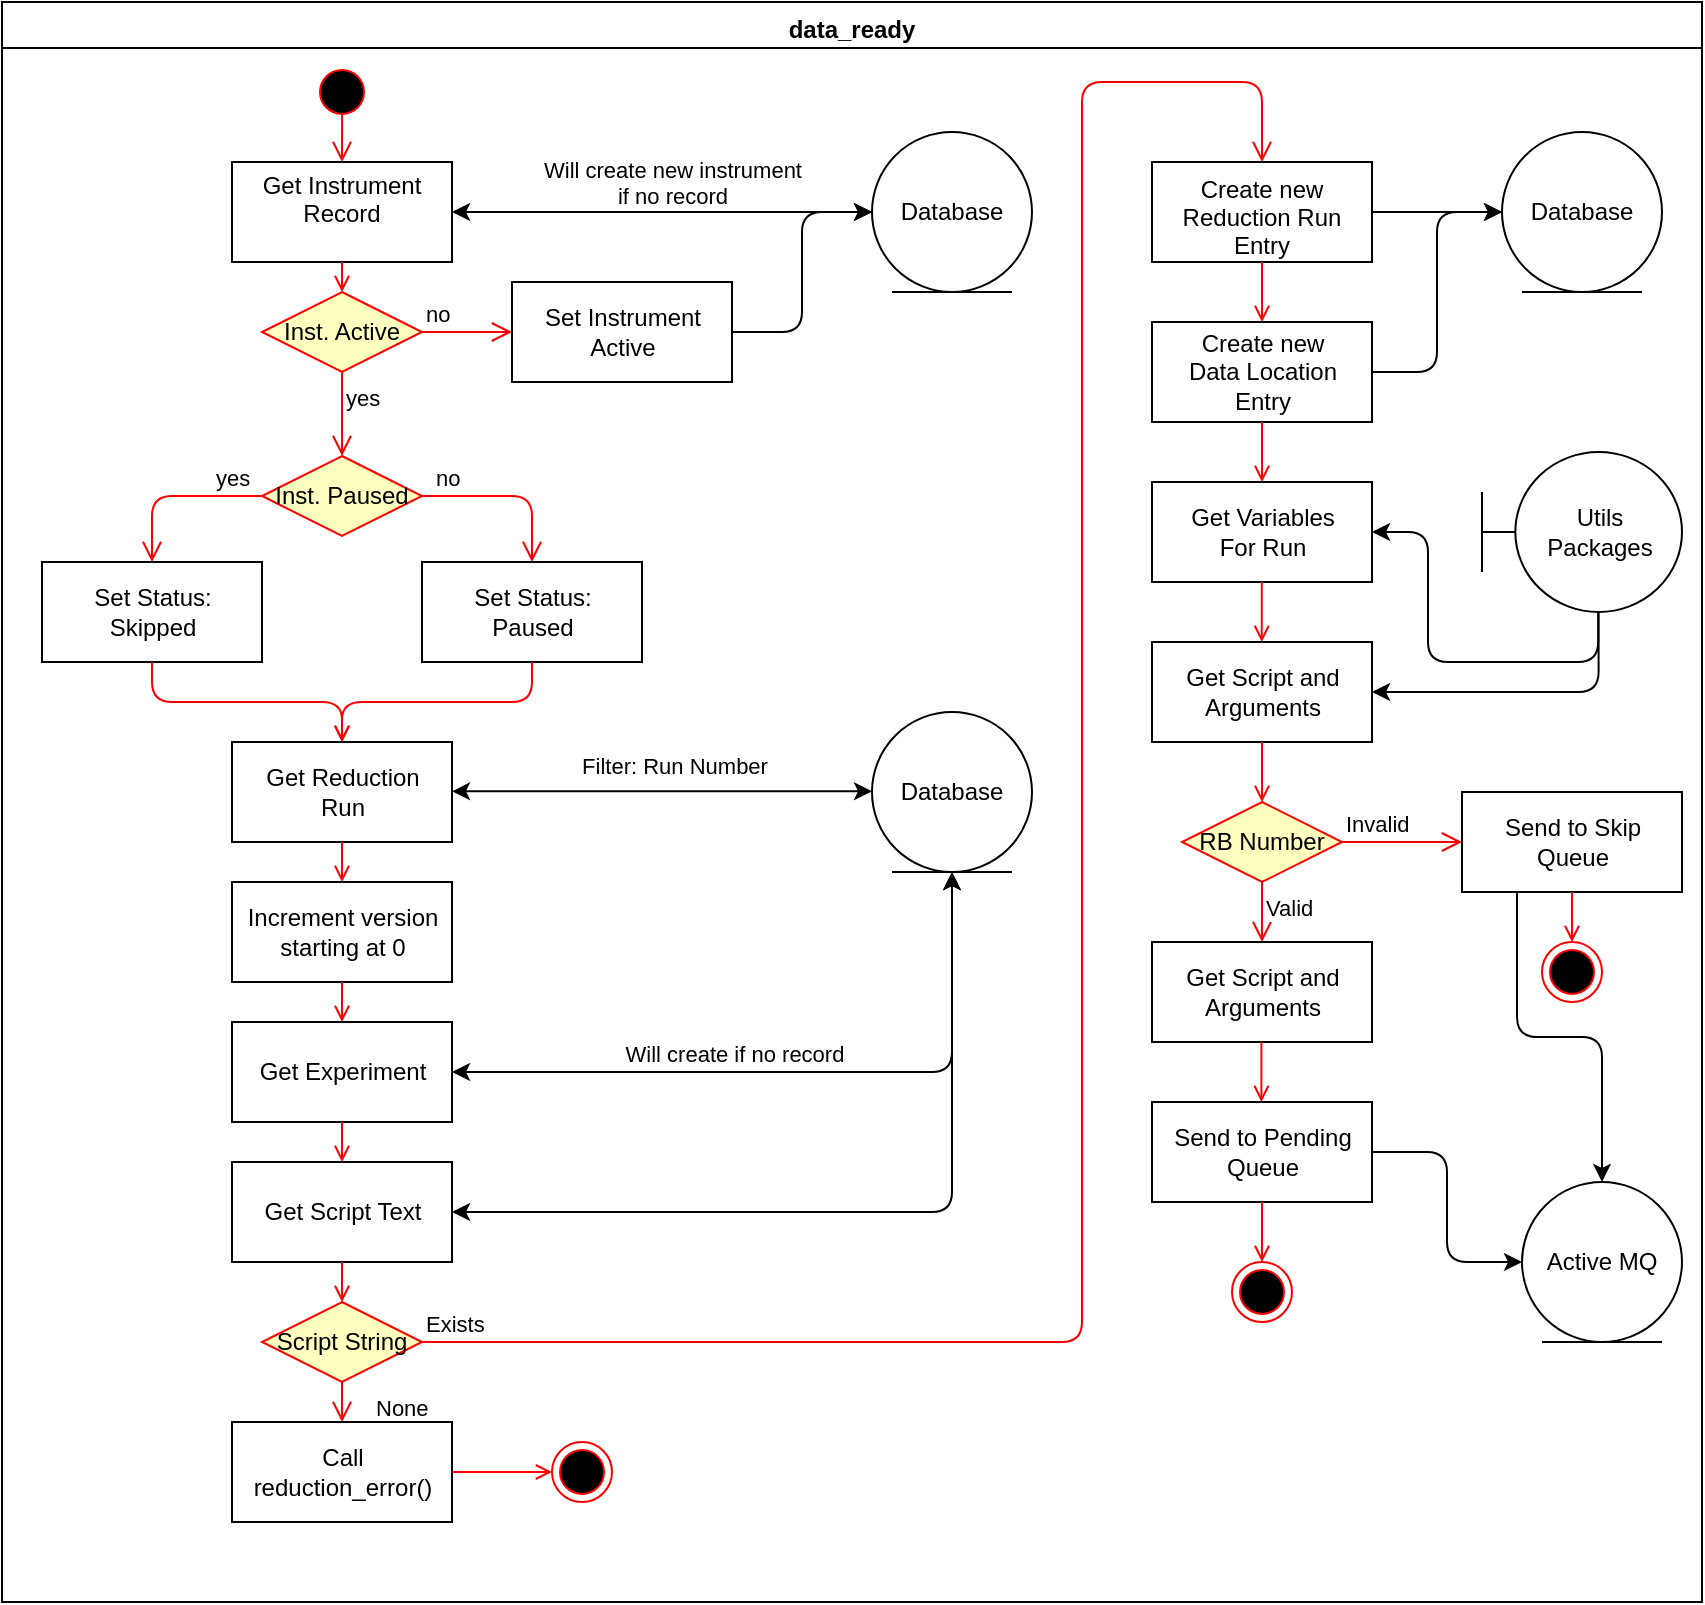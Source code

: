 <mxfile version="13.2.4" type="device"><diagram name="Page-1" id="e7e014a7-5840-1c2e-5031-d8a46d1fe8dd"><mxGraphModel dx="2031" dy="1044" grid="1" gridSize="10" guides="1" tooltips="1" connect="1" arrows="1" fold="1" page="1" pageScale="1" pageWidth="1169" pageHeight="826" background="#ffffff" math="0" shadow="0"><root><mxCell id="0"/><mxCell id="1" parent="0"/><mxCell id="3QXmNHxLHJcc0ZJm6SRi-41" value="data_ready" style="swimlane;whiteSpace=wrap;verticalAlign=top;" vertex="1" parent="1"><mxGeometry x="50" y="13" width="850" height="800" as="geometry"/></mxCell><mxCell id="3QXmNHxLHJcc0ZJm6SRi-42" value="" style="ellipse;shape=startState;fillColor=#000000;strokeColor=#ff0000;" vertex="1" parent="3QXmNHxLHJcc0ZJm6SRi-41"><mxGeometry x="155" y="30" width="30" height="30" as="geometry"/></mxCell><mxCell id="3QXmNHxLHJcc0ZJm6SRi-43" value="" style="edgeStyle=elbowEdgeStyle;elbow=horizontal;verticalAlign=bottom;endArrow=open;endSize=8;strokeColor=#FF0000;endFill=1;rounded=0;exitX=0.501;exitY=0.85;exitDx=0;exitDy=0;exitPerimeter=0;" edge="1" parent="3QXmNHxLHJcc0ZJm6SRi-41" source="3QXmNHxLHJcc0ZJm6SRi-42" target="3QXmNHxLHJcc0ZJm6SRi-44"><mxGeometry x="-307.5" y="-60" as="geometry"><mxPoint x="-292.5" y="10" as="targetPoint"/></mxGeometry></mxCell><mxCell id="3QXmNHxLHJcc0ZJm6SRi-44" value="Get Instrument&#xA;Record&#xA;" style="" vertex="1" parent="3QXmNHxLHJcc0ZJm6SRi-41"><mxGeometry x="115" y="80" width="110" height="50" as="geometry"/></mxCell><mxCell id="3QXmNHxLHJcc0ZJm6SRi-46" value="" style="endArrow=open;strokeColor=#FF0000;endFill=1;rounded=0;entryX=0.5;entryY=0;entryDx=0;entryDy=0;" edge="1" parent="3QXmNHxLHJcc0ZJm6SRi-41" source="3QXmNHxLHJcc0ZJm6SRi-44" target="3QXmNHxLHJcc0ZJm6SRi-101"><mxGeometry relative="1" as="geometry"><mxPoint x="170" y="150" as="targetPoint"/></mxGeometry></mxCell><mxCell id="3QXmNHxLHJcc0ZJm6SRi-98" value="Database" style="ellipse;shape=umlEntity;whiteSpace=wrap;html=1;" vertex="1" parent="3QXmNHxLHJcc0ZJm6SRi-41"><mxGeometry x="435" y="65" width="80" height="80" as="geometry"/></mxCell><mxCell id="3QXmNHxLHJcc0ZJm6SRi-99" value="" style="endArrow=classic;startArrow=classic;html=1;exitX=1;exitY=0.5;exitDx=0;exitDy=0;entryX=0;entryY=0.5;entryDx=0;entryDy=0;" edge="1" parent="3QXmNHxLHJcc0ZJm6SRi-41" source="3QXmNHxLHJcc0ZJm6SRi-44" target="3QXmNHxLHJcc0ZJm6SRi-98"><mxGeometry width="50" height="50" relative="1" as="geometry"><mxPoint x="105" y="280" as="sourcePoint"/><mxPoint x="155" y="230" as="targetPoint"/></mxGeometry></mxCell><mxCell id="3QXmNHxLHJcc0ZJm6SRi-100" value="&lt;div&gt;Will create new instrument&lt;/div&gt;&lt;div&gt;if no record&lt;br&gt;&lt;/div&gt;" style="edgeLabel;html=1;align=center;verticalAlign=bottom;resizable=0;points=[];" vertex="1" connectable="0" parent="3QXmNHxLHJcc0ZJm6SRi-99"><mxGeometry x="0.243" y="-1" relative="1" as="geometry"><mxPoint x="-20.48" y="-1" as="offset"/></mxGeometry></mxCell><mxCell id="3QXmNHxLHJcc0ZJm6SRi-101" value="Inst. Active" style="rhombus;whiteSpace=wrap;html=1;fillColor=#ffffc0;strokeColor=#ff0000;" vertex="1" parent="3QXmNHxLHJcc0ZJm6SRi-41"><mxGeometry x="130" y="145" width="80" height="40" as="geometry"/></mxCell><mxCell id="3QXmNHxLHJcc0ZJm6SRi-102" value="no" style="edgeStyle=orthogonalEdgeStyle;html=1;align=left;verticalAlign=bottom;endArrow=open;endSize=8;strokeColor=#ff0000;entryX=0;entryY=0.5;entryDx=0;entryDy=0;" edge="1" source="3QXmNHxLHJcc0ZJm6SRi-101" parent="3QXmNHxLHJcc0ZJm6SRi-41" target="3QXmNHxLHJcc0ZJm6SRi-104"><mxGeometry x="-1" relative="1" as="geometry"><mxPoint x="305" y="173" as="targetPoint"/><Array as="points"/></mxGeometry></mxCell><mxCell id="3QXmNHxLHJcc0ZJm6SRi-103" value="yes" style="edgeStyle=orthogonalEdgeStyle;html=1;align=left;verticalAlign=top;endArrow=open;endSize=8;strokeColor=#ff0000;entryX=0.5;entryY=0;entryDx=0;entryDy=0;" edge="1" source="3QXmNHxLHJcc0ZJm6SRi-101" parent="3QXmNHxLHJcc0ZJm6SRi-41" target="3QXmNHxLHJcc0ZJm6SRi-108"><mxGeometry x="-1" relative="1" as="geometry"><mxPoint x="175" y="237" as="targetPoint"/><Array as="points"/></mxGeometry></mxCell><mxCell id="3QXmNHxLHJcc0ZJm6SRi-104" value="&lt;div&gt;Set Instrument&lt;/div&gt;&lt;div&gt;Active&lt;br&gt;&lt;/div&gt;" style="html=1;" vertex="1" parent="3QXmNHxLHJcc0ZJm6SRi-41"><mxGeometry x="255" y="140" width="110" height="50" as="geometry"/></mxCell><mxCell id="3QXmNHxLHJcc0ZJm6SRi-106" value="" style="endArrow=classic;html=1;exitX=1;exitY=0.5;exitDx=0;exitDy=0;edgeStyle=orthogonalEdgeStyle;entryX=0;entryY=0.5;entryDx=0;entryDy=0;" edge="1" parent="3QXmNHxLHJcc0ZJm6SRi-41" source="3QXmNHxLHJcc0ZJm6SRi-104" target="3QXmNHxLHJcc0ZJm6SRi-98"><mxGeometry width="50" height="50" relative="1" as="geometry"><mxPoint x="315" y="217" as="sourcePoint"/><mxPoint x="445" y="177" as="targetPoint"/></mxGeometry></mxCell><mxCell id="3QXmNHxLHJcc0ZJm6SRi-108" value="Inst. Paused" style="rhombus;whiteSpace=wrap;html=1;fillColor=#ffffc0;strokeColor=#ff0000;" vertex="1" parent="3QXmNHxLHJcc0ZJm6SRi-41"><mxGeometry x="130" y="227" width="80" height="40" as="geometry"/></mxCell><mxCell id="3QXmNHxLHJcc0ZJm6SRi-109" value="no" style="edgeStyle=orthogonalEdgeStyle;html=1;align=left;verticalAlign=bottom;endArrow=open;endSize=8;strokeColor=#ff0000;entryX=0.5;entryY=0;entryDx=0;entryDy=0;exitX=1;exitY=0.5;exitDx=0;exitDy=0;" edge="1" source="3QXmNHxLHJcc0ZJm6SRi-108" parent="3QXmNHxLHJcc0ZJm6SRi-41" target="3QXmNHxLHJcc0ZJm6SRi-111"><mxGeometry x="-0.886" relative="1" as="geometry"><mxPoint x="310" y="273" as="targetPoint"/><mxPoint as="offset"/></mxGeometry></mxCell><mxCell id="3QXmNHxLHJcc0ZJm6SRi-110" value="yes" style="edgeStyle=orthogonalEdgeStyle;html=1;align=left;verticalAlign=bottom;endArrow=open;endSize=8;strokeColor=#ff0000;exitX=0;exitY=0.5;exitDx=0;exitDy=0;entryX=0.5;entryY=0;entryDx=0;entryDy=0;" edge="1" source="3QXmNHxLHJcc0ZJm6SRi-108" parent="3QXmNHxLHJcc0ZJm6SRi-41" target="3QXmNHxLHJcc0ZJm6SRi-112"><mxGeometry x="-0.432" relative="1" as="geometry"><mxPoint x="170" y="353" as="targetPoint"/><mxPoint as="offset"/></mxGeometry></mxCell><mxCell id="3QXmNHxLHJcc0ZJm6SRi-111" value="&lt;div&gt;Set Status:&lt;/div&gt;&lt;div&gt;Paused&lt;br&gt;&lt;/div&gt;" style="html=1;" vertex="1" parent="3QXmNHxLHJcc0ZJm6SRi-41"><mxGeometry x="210" y="280" width="110" height="50" as="geometry"/></mxCell><mxCell id="3QXmNHxLHJcc0ZJm6SRi-112" value="&lt;div&gt;Set Status:&lt;/div&gt;&lt;div&gt;Skipped&lt;br&gt;&lt;/div&gt;" style="html=1;" vertex="1" parent="3QXmNHxLHJcc0ZJm6SRi-41"><mxGeometry x="20" y="280" width="110" height="50" as="geometry"/></mxCell><mxCell id="3QXmNHxLHJcc0ZJm6SRi-113" value="&lt;div&gt;Get Reduction&lt;/div&gt;&lt;div&gt;Run&lt;br&gt;&lt;/div&gt;" style="html=1;" vertex="1" parent="3QXmNHxLHJcc0ZJm6SRi-41"><mxGeometry x="115" y="370" width="110" height="50" as="geometry"/></mxCell><mxCell id="3QXmNHxLHJcc0ZJm6SRi-114" value="Database" style="ellipse;shape=umlEntity;whiteSpace=wrap;html=1;" vertex="1" parent="3QXmNHxLHJcc0ZJm6SRi-41"><mxGeometry x="435" y="355" width="80" height="80" as="geometry"/></mxCell><mxCell id="3QXmNHxLHJcc0ZJm6SRi-115" value="" style="endArrow=classic;startArrow=classic;html=1;exitX=1;exitY=0.5;exitDx=0;exitDy=0;entryX=0;entryY=0.5;entryDx=0;entryDy=0;" edge="1" parent="3QXmNHxLHJcc0ZJm6SRi-41"><mxGeometry width="50" height="50" relative="1" as="geometry"><mxPoint x="225" y="394.66" as="sourcePoint"/><mxPoint x="435" y="394.66" as="targetPoint"/></mxGeometry></mxCell><mxCell id="3QXmNHxLHJcc0ZJm6SRi-116" value="Filter: Run Number" style="edgeLabel;html=1;align=center;verticalAlign=bottom;resizable=0;points=[];" vertex="1" connectable="0" parent="3QXmNHxLHJcc0ZJm6SRi-115"><mxGeometry x="0.232" y="-1" relative="1" as="geometry"><mxPoint x="-19.14" y="-5.66" as="offset"/></mxGeometry></mxCell><mxCell id="3QXmNHxLHJcc0ZJm6SRi-122" value="" style="endArrow=open;strokeColor=#FF0000;endFill=1;rounded=1;entryX=0.5;entryY=0;entryDx=0;entryDy=0;exitX=0.5;exitY=1;exitDx=0;exitDy=0;edgeStyle=orthogonalEdgeStyle;" edge="1" parent="3QXmNHxLHJcc0ZJm6SRi-41" source="3QXmNHxLHJcc0ZJm6SRi-111" target="3QXmNHxLHJcc0ZJm6SRi-113"><mxGeometry relative="1" as="geometry"><mxPoint x="180" y="140" as="sourcePoint"/><mxPoint x="180" y="155" as="targetPoint"/></mxGeometry></mxCell><mxCell id="3QXmNHxLHJcc0ZJm6SRi-123" value="" style="endArrow=open;strokeColor=#FF0000;endFill=1;rounded=1;entryX=0.5;entryY=0;entryDx=0;entryDy=0;exitX=0.5;exitY=1;exitDx=0;exitDy=0;edgeStyle=orthogonalEdgeStyle;" edge="1" parent="3QXmNHxLHJcc0ZJm6SRi-41" source="3QXmNHxLHJcc0ZJm6SRi-112" target="3QXmNHxLHJcc0ZJm6SRi-113"><mxGeometry relative="1" as="geometry"><mxPoint x="150" y="350" as="sourcePoint"/><mxPoint x="55" y="390" as="targetPoint"/></mxGeometry></mxCell><mxCell id="3QXmNHxLHJcc0ZJm6SRi-124" value="" style="endArrow=open;strokeColor=#FF0000;endFill=1;rounded=1;exitX=0.5;exitY=1;exitDx=0;exitDy=0;edgeStyle=orthogonalEdgeStyle;entryX=0.5;entryY=0;entryDx=0;entryDy=0;" edge="1" parent="3QXmNHxLHJcc0ZJm6SRi-41" source="3QXmNHxLHJcc0ZJm6SRi-113" target="3QXmNHxLHJcc0ZJm6SRi-125"><mxGeometry relative="1" as="geometry"><mxPoint x="275" y="340" as="sourcePoint"/><mxPoint x="170" y="440" as="targetPoint"/></mxGeometry></mxCell><mxCell id="3QXmNHxLHJcc0ZJm6SRi-125" value="&lt;div&gt;Increment version&lt;/div&gt;&lt;div&gt;starting at 0&lt;br&gt;&lt;/div&gt;" style="html=1;" vertex="1" parent="3QXmNHxLHJcc0ZJm6SRi-41"><mxGeometry x="115" y="440" width="110" height="50" as="geometry"/></mxCell><mxCell id="3QXmNHxLHJcc0ZJm6SRi-126" value="Get Experiment" style="html=1;" vertex="1" parent="3QXmNHxLHJcc0ZJm6SRi-41"><mxGeometry x="115" y="510" width="110" height="50" as="geometry"/></mxCell><mxCell id="3QXmNHxLHJcc0ZJm6SRi-127" value="" style="endArrow=classic;startArrow=classic;html=1;exitX=1;exitY=0.5;exitDx=0;exitDy=0;entryX=0.5;entryY=1;entryDx=0;entryDy=0;edgeStyle=orthogonalEdgeStyle;" edge="1" parent="3QXmNHxLHJcc0ZJm6SRi-41" source="3QXmNHxLHJcc0ZJm6SRi-126" target="3QXmNHxLHJcc0ZJm6SRi-114"><mxGeometry width="50" height="50" relative="1" as="geometry"><mxPoint x="165" y="480" as="sourcePoint"/><mxPoint x="215" y="430" as="targetPoint"/></mxGeometry></mxCell><mxCell id="3QXmNHxLHJcc0ZJm6SRi-128" value="&lt;div&gt;Will create if no record&lt;br&gt;&lt;/div&gt;" style="edgeLabel;html=1;align=center;verticalAlign=bottom;resizable=0;points=[];" vertex="1" connectable="0" parent="3QXmNHxLHJcc0ZJm6SRi-127"><mxGeometry x="-0.029" relative="1" as="geometry"><mxPoint x="-29.71" y="-0.02" as="offset"/></mxGeometry></mxCell><mxCell id="3QXmNHxLHJcc0ZJm6SRi-129" value="Get Script Text" style="html=1;" vertex="1" parent="3QXmNHxLHJcc0ZJm6SRi-41"><mxGeometry x="115" y="580" width="110" height="50" as="geometry"/></mxCell><mxCell id="3QXmNHxLHJcc0ZJm6SRi-131" value="" style="endArrow=classic;startArrow=classic;html=1;exitX=1;exitY=0.5;exitDx=0;exitDy=0;entryX=0.5;entryY=1;entryDx=0;entryDy=0;edgeStyle=orthogonalEdgeStyle;" edge="1" parent="3QXmNHxLHJcc0ZJm6SRi-41" source="3QXmNHxLHJcc0ZJm6SRi-129" target="3QXmNHxLHJcc0ZJm6SRi-114"><mxGeometry width="50" height="50" relative="1" as="geometry"><mxPoint x="230" y="610" as="sourcePoint"/><mxPoint x="480" y="510" as="targetPoint"/></mxGeometry></mxCell><mxCell id="3QXmNHxLHJcc0ZJm6SRi-133" value="" style="endArrow=open;strokeColor=#FF0000;endFill=1;rounded=1;exitX=0.5;exitY=1;exitDx=0;exitDy=0;edgeStyle=orthogonalEdgeStyle;entryX=0.5;entryY=0;entryDx=0;entryDy=0;" edge="1" parent="3QXmNHxLHJcc0ZJm6SRi-41" source="3QXmNHxLHJcc0ZJm6SRi-125" target="3QXmNHxLHJcc0ZJm6SRi-126"><mxGeometry relative="1" as="geometry"><mxPoint x="180" y="430" as="sourcePoint"/><mxPoint x="180" y="450" as="targetPoint"/></mxGeometry></mxCell><mxCell id="3QXmNHxLHJcc0ZJm6SRi-134" value="" style="endArrow=open;strokeColor=#FF0000;endFill=1;rounded=1;exitX=0.5;exitY=1;exitDx=0;exitDy=0;edgeStyle=orthogonalEdgeStyle;entryX=0.5;entryY=0;entryDx=0;entryDy=0;" edge="1" parent="3QXmNHxLHJcc0ZJm6SRi-41" source="3QXmNHxLHJcc0ZJm6SRi-126" target="3QXmNHxLHJcc0ZJm6SRi-129"><mxGeometry relative="1" as="geometry"><mxPoint x="180" y="500" as="sourcePoint"/><mxPoint x="180" y="520" as="targetPoint"/></mxGeometry></mxCell><mxCell id="3QXmNHxLHJcc0ZJm6SRi-135" value="Script String" style="rhombus;whiteSpace=wrap;html=1;fillColor=#ffffc0;strokeColor=#ff0000;" vertex="1" parent="3QXmNHxLHJcc0ZJm6SRi-41"><mxGeometry x="130" y="650" width="80" height="40" as="geometry"/></mxCell><mxCell id="3QXmNHxLHJcc0ZJm6SRi-137" value="None" style="edgeStyle=orthogonalEdgeStyle;html=1;align=left;verticalAlign=top;endArrow=open;endSize=8;strokeColor=#ff0000;entryX=0.5;entryY=0;entryDx=0;entryDy=0;" edge="1" source="3QXmNHxLHJcc0ZJm6SRi-135" parent="3QXmNHxLHJcc0ZJm6SRi-41" target="3QXmNHxLHJcc0ZJm6SRi-138"><mxGeometry x="-1" y="15" relative="1" as="geometry"><mxPoint x="170" y="750" as="targetPoint"/><mxPoint as="offset"/></mxGeometry></mxCell><mxCell id="3QXmNHxLHJcc0ZJm6SRi-138" value="&lt;div&gt;Call&lt;/div&gt;&lt;div&gt;reduction_error()&lt;br&gt;&lt;/div&gt;" style="html=1;" vertex="1" parent="3QXmNHxLHJcc0ZJm6SRi-41"><mxGeometry x="115" y="710" width="110" height="50" as="geometry"/></mxCell><mxCell id="3QXmNHxLHJcc0ZJm6SRi-139" value="" style="ellipse;html=1;shape=endState;fillColor=#000000;strokeColor=#ff0000;" vertex="1" parent="3QXmNHxLHJcc0ZJm6SRi-41"><mxGeometry x="275" y="720" width="30" height="30" as="geometry"/></mxCell><mxCell id="3QXmNHxLHJcc0ZJm6SRi-140" value="" style="endArrow=open;strokeColor=#FF0000;endFill=1;rounded=1;exitX=0.5;exitY=1;exitDx=0;exitDy=0;edgeStyle=orthogonalEdgeStyle;entryX=0.5;entryY=0;entryDx=0;entryDy=0;" edge="1" parent="3QXmNHxLHJcc0ZJm6SRi-41" source="3QXmNHxLHJcc0ZJm6SRi-129" target="3QXmNHxLHJcc0ZJm6SRi-135"><mxGeometry relative="1" as="geometry"><mxPoint x="180" y="570" as="sourcePoint"/><mxPoint x="180" y="590" as="targetPoint"/></mxGeometry></mxCell><mxCell id="3QXmNHxLHJcc0ZJm6SRi-141" value="" style="endArrow=open;strokeColor=#FF0000;endFill=1;rounded=1;exitX=1;exitY=0.5;exitDx=0;exitDy=0;edgeStyle=orthogonalEdgeStyle;entryX=0;entryY=0.5;entryDx=0;entryDy=0;" edge="1" parent="3QXmNHxLHJcc0ZJm6SRi-41" source="3QXmNHxLHJcc0ZJm6SRi-138" target="3QXmNHxLHJcc0ZJm6SRi-139"><mxGeometry relative="1" as="geometry"><mxPoint x="180" y="640" as="sourcePoint"/><mxPoint x="180" y="660" as="targetPoint"/></mxGeometry></mxCell><mxCell id="3QXmNHxLHJcc0ZJm6SRi-142" value="Create new&#xA;Reduction Run&#xA;Entry" style="verticalAlign=top;" vertex="1" parent="3QXmNHxLHJcc0ZJm6SRi-41"><mxGeometry x="575" y="80" width="110" height="50" as="geometry"/></mxCell><mxCell id="3QXmNHxLHJcc0ZJm6SRi-136" value="Exists" style="edgeStyle=orthogonalEdgeStyle;html=1;align=left;verticalAlign=bottom;endArrow=open;endSize=8;strokeColor=#ff0000;entryX=0.5;entryY=0;entryDx=0;entryDy=0;" edge="1" source="3QXmNHxLHJcc0ZJm6SRi-135" parent="3QXmNHxLHJcc0ZJm6SRi-41" target="3QXmNHxLHJcc0ZJm6SRi-142"><mxGeometry x="-1" relative="1" as="geometry"><mxPoint x="310" y="670" as="targetPoint"/><Array as="points"><mxPoint x="540" y="670"/><mxPoint x="540" y="40"/><mxPoint x="630" y="40"/></Array></mxGeometry></mxCell><mxCell id="3QXmNHxLHJcc0ZJm6SRi-144" value="Database" style="ellipse;shape=umlEntity;whiteSpace=wrap;html=1;" vertex="1" parent="3QXmNHxLHJcc0ZJm6SRi-41"><mxGeometry x="750" y="65" width="80" height="80" as="geometry"/></mxCell><mxCell id="3QXmNHxLHJcc0ZJm6SRi-146" value="" style="endArrow=classic;html=1;exitX=1;exitY=0.5;exitDx=0;exitDy=0;entryX=0;entryY=0.5;entryDx=0;entryDy=0;" edge="1" parent="3QXmNHxLHJcc0ZJm6SRi-41" source="3QXmNHxLHJcc0ZJm6SRi-142" target="3QXmNHxLHJcc0ZJm6SRi-144"><mxGeometry width="50" height="50" relative="1" as="geometry"><mxPoint x="740" y="210" as="sourcePoint"/><mxPoint x="790" y="160" as="targetPoint"/></mxGeometry></mxCell><mxCell id="3QXmNHxLHJcc0ZJm6SRi-147" value="&lt;div&gt;Create new&lt;/div&gt;&lt;div&gt;Data Location&lt;/div&gt;&lt;div&gt;Entry&lt;/div&gt;" style="html=1;" vertex="1" parent="3QXmNHxLHJcc0ZJm6SRi-41"><mxGeometry x="575" y="160" width="110" height="50" as="geometry"/></mxCell><mxCell id="3QXmNHxLHJcc0ZJm6SRi-148" value="" style="endArrow=classic;html=1;exitX=1;exitY=0.5;exitDx=0;exitDy=0;entryX=0;entryY=0.5;entryDx=0;entryDy=0;edgeStyle=elbowEdgeStyle;" edge="1" parent="3QXmNHxLHJcc0ZJm6SRi-41" source="3QXmNHxLHJcc0ZJm6SRi-147" target="3QXmNHxLHJcc0ZJm6SRi-144"><mxGeometry width="50" height="50" relative="1" as="geometry"><mxPoint x="450" y="260" as="sourcePoint"/><mxPoint x="500" y="210" as="targetPoint"/></mxGeometry></mxCell><mxCell id="3QXmNHxLHJcc0ZJm6SRi-149" value="" style="endArrow=open;strokeColor=#FF0000;endFill=1;rounded=0;entryX=0.5;entryY=0;entryDx=0;entryDy=0;exitX=0.5;exitY=1;exitDx=0;exitDy=0;" edge="1" parent="3QXmNHxLHJcc0ZJm6SRi-41" source="3QXmNHxLHJcc0ZJm6SRi-142" target="3QXmNHxLHJcc0ZJm6SRi-147"><mxGeometry relative="1" as="geometry"><mxPoint x="180" y="140" as="sourcePoint"/><mxPoint x="180" y="155" as="targetPoint"/></mxGeometry></mxCell><mxCell id="3QXmNHxLHJcc0ZJm6SRi-150" value="&lt;div&gt;Get Variables&lt;/div&gt;&lt;div&gt;For Run&lt;br&gt;&lt;/div&gt;" style="html=1;" vertex="1" parent="3QXmNHxLHJcc0ZJm6SRi-41"><mxGeometry x="575" y="240" width="110" height="50" as="geometry"/></mxCell><mxCell id="3QXmNHxLHJcc0ZJm6SRi-151" value="" style="endArrow=open;strokeColor=#FF0000;endFill=1;rounded=0;entryX=0.5;entryY=0;entryDx=0;entryDy=0;exitX=0.5;exitY=1;exitDx=0;exitDy=0;" edge="1" parent="3QXmNHxLHJcc0ZJm6SRi-41" target="3QXmNHxLHJcc0ZJm6SRi-150" source="3QXmNHxLHJcc0ZJm6SRi-147"><mxGeometry relative="1" as="geometry"><mxPoint x="630" y="210" as="sourcePoint"/><mxPoint x="170" y="235" as="targetPoint"/></mxGeometry></mxCell><mxCell id="3QXmNHxLHJcc0ZJm6SRi-152" value="&lt;div&gt;Utils&lt;/div&gt;&lt;div&gt;Packages&lt;br&gt;&lt;/div&gt;" style="shape=umlBoundary;whiteSpace=wrap;html=1;" vertex="1" parent="3QXmNHxLHJcc0ZJm6SRi-41"><mxGeometry x="740" y="225" width="100" height="80" as="geometry"/></mxCell><mxCell id="3QXmNHxLHJcc0ZJm6SRi-154" value="" style="endArrow=none;startArrow=classic;html=1;exitX=1;exitY=0.5;exitDx=0;exitDy=0;edgeStyle=orthogonalEdgeStyle;endFill=0;entryX=0.581;entryY=0.998;entryDx=0;entryDy=0;entryPerimeter=0;" edge="1" parent="3QXmNHxLHJcc0ZJm6SRi-41" source="3QXmNHxLHJcc0ZJm6SRi-150" target="3QXmNHxLHJcc0ZJm6SRi-152"><mxGeometry width="50" height="50" relative="1" as="geometry"><mxPoint x="660" y="360" as="sourcePoint"/><mxPoint x="799" y="306" as="targetPoint"/><Array as="points"><mxPoint x="713" y="265"/><mxPoint x="713" y="330"/><mxPoint x="798" y="330"/></Array></mxGeometry></mxCell><mxCell id="3QXmNHxLHJcc0ZJm6SRi-157" value="&lt;div&gt;Get Script and&lt;/div&gt;&lt;div&gt;Arguments&lt;br&gt;&lt;/div&gt;" style="html=1;" vertex="1" parent="3QXmNHxLHJcc0ZJm6SRi-41"><mxGeometry x="575" y="320" width="110" height="50" as="geometry"/></mxCell><mxCell id="3QXmNHxLHJcc0ZJm6SRi-159" value="" style="endArrow=none;startArrow=classic;html=1;exitX=1;exitY=0.5;exitDx=0;exitDy=0;edgeStyle=orthogonalEdgeStyle;endFill=0;entryX=0.583;entryY=1;entryDx=0;entryDy=0;entryPerimeter=0;" edge="1" parent="3QXmNHxLHJcc0ZJm6SRi-41" source="3QXmNHxLHJcc0ZJm6SRi-157" target="3QXmNHxLHJcc0ZJm6SRi-152"><mxGeometry width="50" height="50" relative="1" as="geometry"><mxPoint x="695" y="275" as="sourcePoint"/><mxPoint x="809.1" y="315.08" as="targetPoint"/><Array as="points"><mxPoint x="798" y="345"/></Array></mxGeometry></mxCell><mxCell id="3QXmNHxLHJcc0ZJm6SRi-160" value="" style="endArrow=open;strokeColor=#FF0000;endFill=1;rounded=0;entryX=0.5;entryY=0;entryDx=0;entryDy=0;exitX=0.5;exitY=1;exitDx=0;exitDy=0;" edge="1" parent="3QXmNHxLHJcc0ZJm6SRi-41"><mxGeometry relative="1" as="geometry"><mxPoint x="629.88" y="290" as="sourcePoint"/><mxPoint x="629.88" y="320" as="targetPoint"/></mxGeometry></mxCell><mxCell id="3QXmNHxLHJcc0ZJm6SRi-161" value="RB Number" style="rhombus;whiteSpace=wrap;html=1;fillColor=#ffffc0;strokeColor=#ff0000;" vertex="1" parent="3QXmNHxLHJcc0ZJm6SRi-41"><mxGeometry x="590" y="400" width="80" height="40" as="geometry"/></mxCell><mxCell id="3QXmNHxLHJcc0ZJm6SRi-162" value="Invalid" style="edgeStyle=orthogonalEdgeStyle;html=1;align=left;verticalAlign=bottom;endArrow=open;endSize=8;strokeColor=#ff0000;entryX=0;entryY=0.5;entryDx=0;entryDy=0;" edge="1" source="3QXmNHxLHJcc0ZJm6SRi-161" parent="3QXmNHxLHJcc0ZJm6SRi-41" target="3QXmNHxLHJcc0ZJm6SRi-164"><mxGeometry x="-1" relative="1" as="geometry"><mxPoint x="720" y="420" as="targetPoint"/></mxGeometry></mxCell><mxCell id="3QXmNHxLHJcc0ZJm6SRi-163" value="Valid" style="edgeStyle=orthogonalEdgeStyle;html=1;align=left;verticalAlign=top;endArrow=open;endSize=8;strokeColor=#ff0000;entryX=0.5;entryY=0;entryDx=0;entryDy=0;" edge="1" source="3QXmNHxLHJcc0ZJm6SRi-161" parent="3QXmNHxLHJcc0ZJm6SRi-41" target="3QXmNHxLHJcc0ZJm6SRi-170"><mxGeometry x="-1" relative="1" as="geometry"><mxPoint x="630" y="500" as="targetPoint"/></mxGeometry></mxCell><mxCell id="3QXmNHxLHJcc0ZJm6SRi-164" value="&lt;div&gt;Send to Skip&lt;/div&gt;&lt;div&gt;Queue&lt;br&gt;&lt;/div&gt;" style="html=1;" vertex="1" parent="3QXmNHxLHJcc0ZJm6SRi-41"><mxGeometry x="730" y="395" width="110" height="50" as="geometry"/></mxCell><mxCell id="3QXmNHxLHJcc0ZJm6SRi-165" value="Active MQ" style="ellipse;shape=umlEntity;whiteSpace=wrap;html=1;" vertex="1" parent="3QXmNHxLHJcc0ZJm6SRi-41"><mxGeometry x="760" y="590" width="80" height="80" as="geometry"/></mxCell><mxCell id="3QXmNHxLHJcc0ZJm6SRi-166" value="" style="endArrow=classic;html=1;exitX=0.25;exitY=1;exitDx=0;exitDy=0;entryX=0.5;entryY=0;entryDx=0;entryDy=0;edgeStyle=orthogonalEdgeStyle;" edge="1" parent="3QXmNHxLHJcc0ZJm6SRi-41" source="3QXmNHxLHJcc0ZJm6SRi-164" target="3QXmNHxLHJcc0ZJm6SRi-165"><mxGeometry width="50" height="50" relative="1" as="geometry"><mxPoint x="620" y="380" as="sourcePoint"/><mxPoint x="670" y="330" as="targetPoint"/></mxGeometry></mxCell><mxCell id="3QXmNHxLHJcc0ZJm6SRi-169" value="" style="endArrow=open;strokeColor=#FF0000;endFill=1;rounded=0;entryX=0.5;entryY=0;entryDx=0;entryDy=0;exitX=0.5;exitY=1;exitDx=0;exitDy=0;" edge="1" parent="3QXmNHxLHJcc0ZJm6SRi-41" source="3QXmNHxLHJcc0ZJm6SRi-157" target="3QXmNHxLHJcc0ZJm6SRi-161"><mxGeometry relative="1" as="geometry"><mxPoint x="639.88" y="300" as="sourcePoint"/><mxPoint x="639.88" y="330" as="targetPoint"/></mxGeometry></mxCell><mxCell id="3QXmNHxLHJcc0ZJm6SRi-170" value="&lt;div&gt;Get Script and&lt;/div&gt;&lt;div&gt;Arguments&lt;br&gt;&lt;/div&gt;" style="html=1;" vertex="1" parent="3QXmNHxLHJcc0ZJm6SRi-41"><mxGeometry x="575" y="470" width="110" height="50" as="geometry"/></mxCell><mxCell id="3QXmNHxLHJcc0ZJm6SRi-172" value="&lt;div&gt;Send to Pending&lt;/div&gt;&lt;div&gt;Queue&lt;br&gt;&lt;/div&gt;" style="html=1;" vertex="1" parent="3QXmNHxLHJcc0ZJm6SRi-41"><mxGeometry x="575" y="550" width="110" height="50" as="geometry"/></mxCell><mxCell id="3QXmNHxLHJcc0ZJm6SRi-173" value="" style="endArrow=classic;html=1;exitX=1;exitY=0.5;exitDx=0;exitDy=0;entryX=0;entryY=0.5;entryDx=0;entryDy=0;edgeStyle=orthogonalEdgeStyle;" edge="1" parent="3QXmNHxLHJcc0ZJm6SRi-41" source="3QXmNHxLHJcc0ZJm6SRi-172" target="3QXmNHxLHJcc0ZJm6SRi-165"><mxGeometry width="50" height="50" relative="1" as="geometry"><mxPoint x="620" y="520" as="sourcePoint"/><mxPoint x="670" y="470" as="targetPoint"/></mxGeometry></mxCell><mxCell id="3QXmNHxLHJcc0ZJm6SRi-174" value="" style="endArrow=open;strokeColor=#FF0000;endFill=1;rounded=0;entryX=0.5;entryY=0;entryDx=0;entryDy=0;exitX=0.5;exitY=1;exitDx=0;exitDy=0;" edge="1" parent="3QXmNHxLHJcc0ZJm6SRi-41"><mxGeometry relative="1" as="geometry"><mxPoint x="629.71" y="520" as="sourcePoint"/><mxPoint x="629.71" y="550" as="targetPoint"/></mxGeometry></mxCell><mxCell id="3QXmNHxLHJcc0ZJm6SRi-175" value="" style="ellipse;html=1;shape=endState;fillColor=#000000;strokeColor=#ff0000;" vertex="1" parent="3QXmNHxLHJcc0ZJm6SRi-41"><mxGeometry x="615" y="630" width="30" height="30" as="geometry"/></mxCell><mxCell id="3QXmNHxLHJcc0ZJm6SRi-176" value="" style="endArrow=open;strokeColor=#FF0000;endFill=1;rounded=0;entryX=0.5;entryY=0;entryDx=0;entryDy=0;exitX=0.5;exitY=1;exitDx=0;exitDy=0;" edge="1" parent="3QXmNHxLHJcc0ZJm6SRi-41" source="3QXmNHxLHJcc0ZJm6SRi-172" target="3QXmNHxLHJcc0ZJm6SRi-175"><mxGeometry relative="1" as="geometry"><mxPoint x="639.71" y="530" as="sourcePoint"/><mxPoint x="639.71" y="560" as="targetPoint"/></mxGeometry></mxCell><mxCell id="3QXmNHxLHJcc0ZJm6SRi-168" value="" style="ellipse;html=1;shape=endState;fillColor=#000000;strokeColor=#ff0000;" vertex="1" parent="1"><mxGeometry x="820" y="483" width="30" height="30" as="geometry"/></mxCell><mxCell id="3QXmNHxLHJcc0ZJm6SRi-171" value="" style="endArrow=open;strokeColor=#FF0000;endFill=1;rounded=0;exitX=0.5;exitY=1;exitDx=0;exitDy=0;" edge="1" parent="1" source="3QXmNHxLHJcc0ZJm6SRi-164" target="3QXmNHxLHJcc0ZJm6SRi-168"><mxGeometry relative="1" as="geometry"><mxPoint x="835" y="458" as="sourcePoint"/><mxPoint x="835" y="563" as="targetPoint"/></mxGeometry></mxCell></root></mxGraphModel></diagram></mxfile>